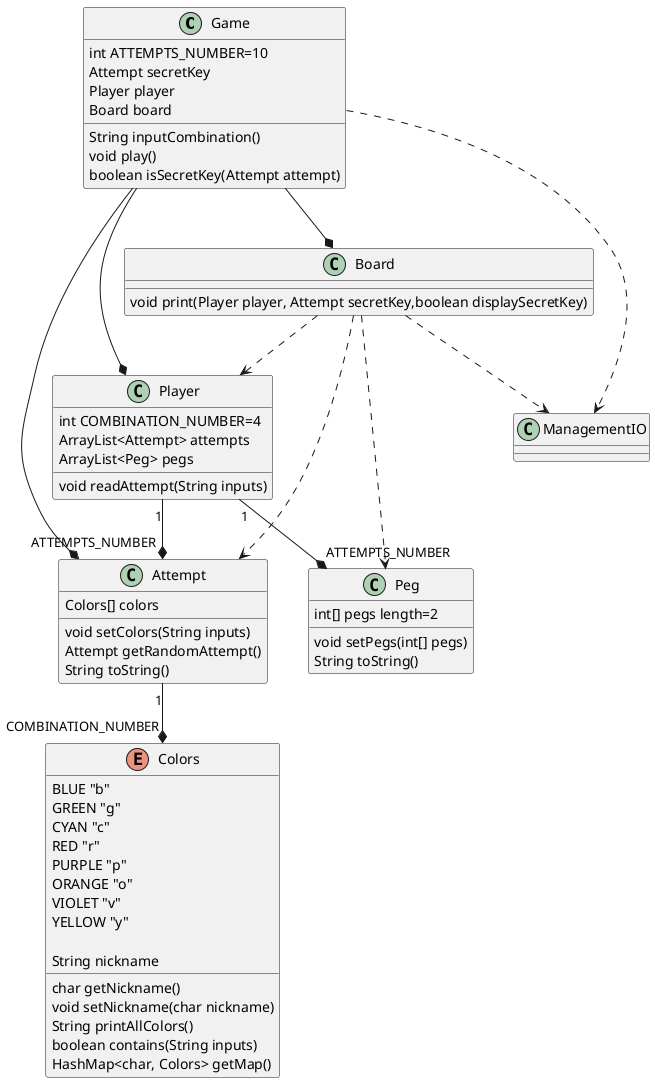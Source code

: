 @@startuml
class Game {
    int ATTEMPTS_NUMBER=10
    Attempt secretKey
    Player player
    Board board

    String inputCombination()
    void play()
    boolean isSecretKey(Attempt attempt)
}

enum Colors {
    BLUE "b"
    GREEN "g"
    CYAN "c"
    RED "r"
    PURPLE "p"
    ORANGE "o"
    VIOLET "v"
    YELLOW "y"
    
    String nickname
    char getNickname()
    void setNickname(char nickname)
    String printAllColors()
    boolean contains(String inputs)
    HashMap<char, Colors> getMap()
}

class Attempt { 
    Colors[] colors
    void setColors(String inputs)
    Attempt getRandomAttempt()
    String toString()
}

Class Peg {
    int[] pegs length=2
    void setPegs(int[] pegs)
    String toString()
}

class Player {
    int COMBINATION_NUMBER=4
    ArrayList<Attempt> attempts
    ArrayList<Peg> pegs
    void readAttempt(String inputs)
}

class Board {
    void print(Player player, Attempt secretKey,boolean displaySecretKey)
}

class ManagementIO {
}

Game --* Attempt
Game --* Player
Game --* Board
Player "1" --* "ATTEMPTS_NUMBER" Attempt
Player "1" --* "ATTEMPTS_NUMBER" Peg
Attempt "1" --* "COMBINATION_NUMBER" Colors 
Board ..> Player
Board ..> Attempt
Board ..> Peg
Game ..> ManagementIO
Board ..> ManagementIO
@@enduml
